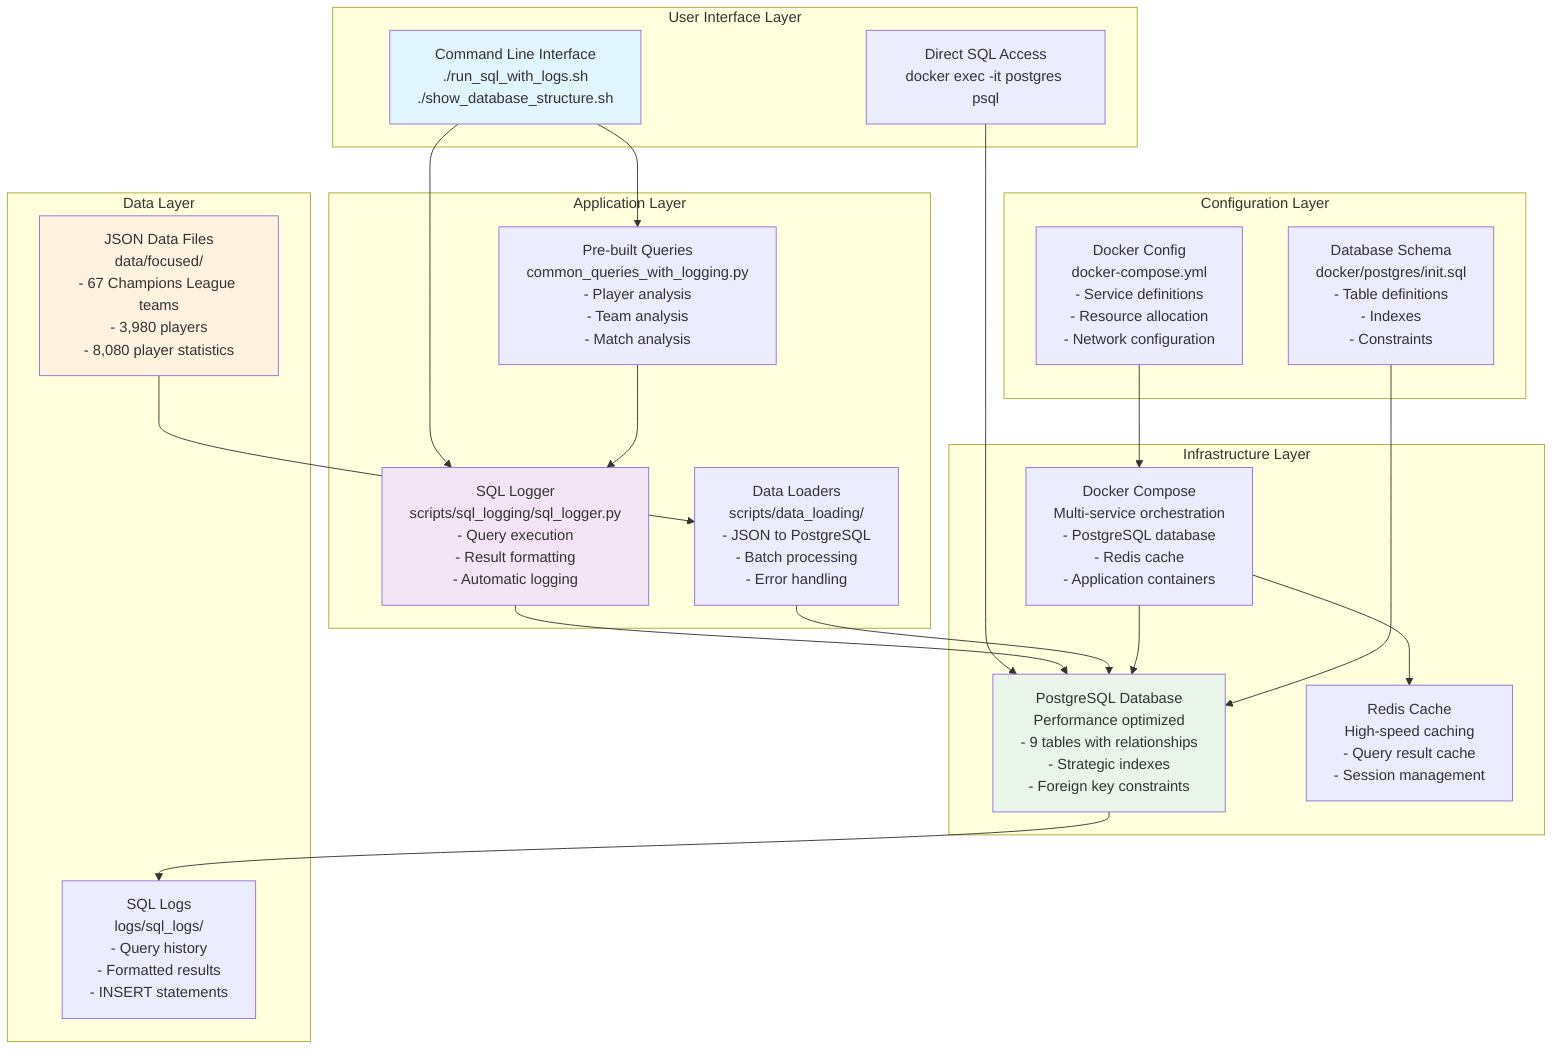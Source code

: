 graph TB
    subgraph "User Interface Layer"
        CLI["Command Line Interface<br/>./run_sql_with_logs.sh<br/>./show_database_structure.sh"]
        DIRECT["Direct SQL Access<br/>docker exec -it postgres psql"]
    end

    subgraph "Application Layer"
        LOGGER["SQL Logger<br/>scripts/sql_logging/sql_logger.py<br/>- Query execution<br/>- Result formatting<br/>- Automatic logging"]

        QUERIES["Pre-built Queries<br/>common_queries_with_logging.py<br/>- Player analysis<br/>- Team analysis<br/>- Match analysis"]

        LOADER["Data Loaders<br/>scripts/data_loading/<br/>- JSON to PostgreSQL<br/>- Batch processing<br/>- Error handling"]
    end

    subgraph "Infrastructure Layer"
        DOCKER["Docker Compose<br/>Multi-service orchestration<br/>- PostgreSQL database<br/>- Redis cache<br/>- Application containers"]

        POSTGRES["PostgreSQL Database<br/>Performance optimized<br/>- 9 tables with relationships<br/>- Strategic indexes<br/>- Foreign key constraints"]

        REDIS["Redis Cache<br/>High-speed caching<br/>- Query result cache<br/>- Session management"]
    end

    subgraph "Data Layer"
        JSON["JSON Data Files<br/>data/focused/<br/>- 67 Champions League teams<br/>- 3,980 players<br/>- 8,080 player statistics"]

        LOGS["SQL Logs<br/>logs/sql_logs/<br/>- Query history<br/>- Formatted results<br/>- INSERT statements"]
    end

    subgraph "Configuration Layer"
        SCHEMA["Database Schema<br/>docker/postgres/init.sql<br/>- Table definitions<br/>- Indexes<br/>- Constraints"]

        CONFIG["Docker Config<br/>docker-compose.yml<br/>- Service definitions<br/>- Resource allocation<br/>- Network configuration"]
    end

    CLI --> LOGGER
    CLI --> QUERIES
    DIRECT --> POSTGRES

    LOGGER --> POSTGRES
    QUERIES --> LOGGER
    LOADER --> POSTGRES

    DOCKER --> POSTGRES
    DOCKER --> REDIS

    POSTGRES --> LOGS
    JSON --> LOADER

    SCHEMA --> POSTGRES
    CONFIG --> DOCKER

    style CLI fill:#e1f5fe
    style LOGGER fill:#f3e5f5
    style POSTGRES fill:#e8f5e8
    style JSON fill:#fff3e0